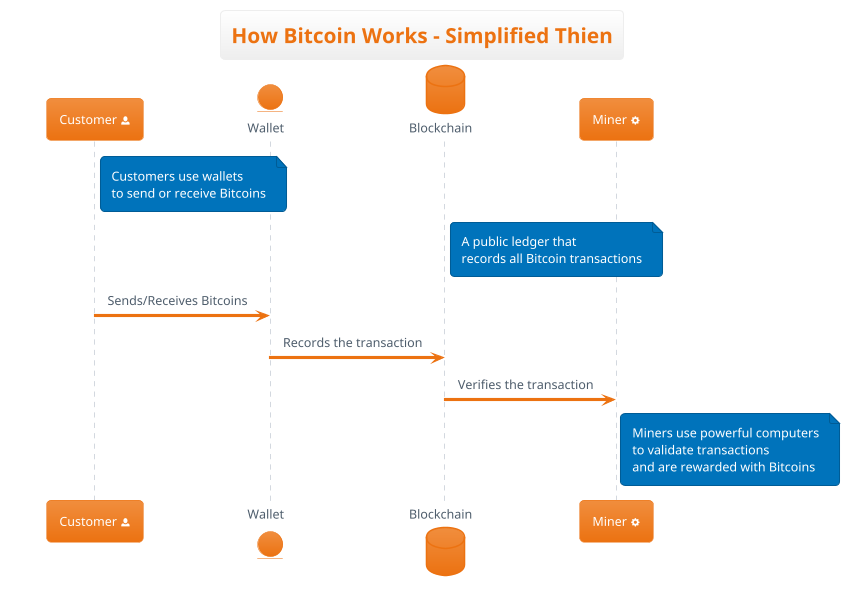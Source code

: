 @startuml
!theme aws-orange

title How Bitcoin Works - Simplified Thien

participant "Customer <&person>" as Customer
entity "Wallet <&wallet>" as Wallet
database "Blockchain <&database>" as Blockchain
participant "Miner <&cog>" as Miner

note right of Customer: Customers use wallets\nto send or receive Bitcoins
note right of Blockchain: A public ledger that\nrecords all Bitcoin transactions

Customer -> Wallet : Sends/Receives Bitcoins
Wallet -> Blockchain : Records the transaction
Blockchain -> Miner : Verifies the transaction
note right of Miner: Miners use powerful computers\nto validate transactions\nand are rewarded with Bitcoins

@enduml